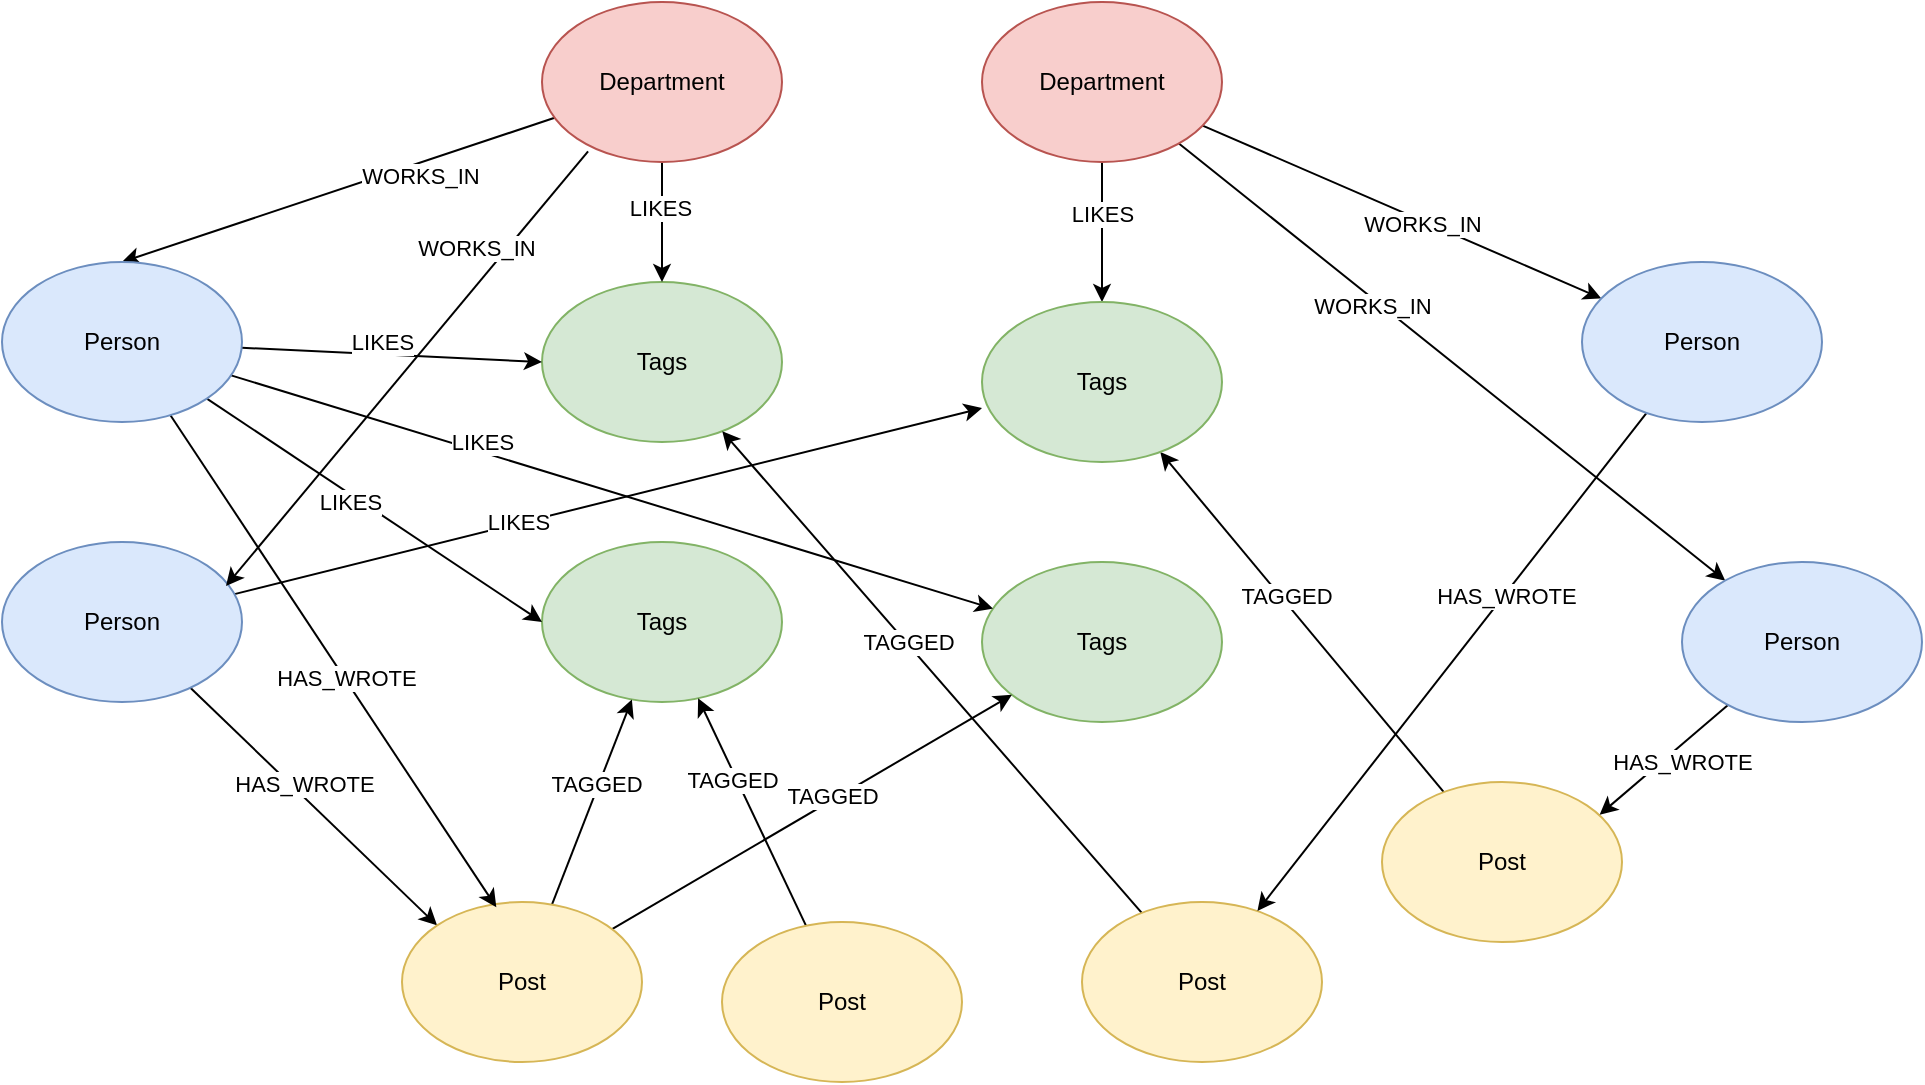 <mxfile version="21.0.6" type="device"><diagram name="Page-1" id="TAV71vLVTkoG3BQzQWC4"><mxGraphModel dx="2022" dy="672" grid="1" gridSize="10" guides="1" tooltips="1" connect="1" arrows="1" fold="1" page="1" pageScale="1" pageWidth="827" pageHeight="1169" math="0" shadow="0"><root><mxCell id="0"/><mxCell id="1" parent="0"/><mxCell id="LHzhzsRVCjXRUHdbDXTf-40" style="rounded=0;orthogonalLoop=1;jettySize=auto;html=1;" edge="1" parent="1" source="LHzhzsRVCjXRUHdbDXTf-10" target="LHzhzsRVCjXRUHdbDXTf-51"><mxGeometry relative="1" as="geometry"/></mxCell><mxCell id="LHzhzsRVCjXRUHdbDXTf-15" style="rounded=0;orthogonalLoop=1;jettySize=auto;html=1;entryX=0;entryY=0.663;entryDx=0;entryDy=0;entryPerimeter=0;" edge="1" parent="1" source="LHzhzsRVCjXRUHdbDXTf-1" target="LHzhzsRVCjXRUHdbDXTf-11"><mxGeometry relative="1" as="geometry"/></mxCell><mxCell id="LHzhzsRVCjXRUHdbDXTf-21" value="LIKES" style="edgeLabel;html=1;align=center;verticalAlign=middle;resizable=0;points=[];" vertex="1" connectable="0" parent="LHzhzsRVCjXRUHdbDXTf-15"><mxGeometry x="-0.245" relative="1" as="geometry"><mxPoint y="-1" as="offset"/></mxGeometry></mxCell><mxCell id="LHzhzsRVCjXRUHdbDXTf-45" style="rounded=0;orthogonalLoop=1;jettySize=auto;html=1;entryX=0;entryY=0;entryDx=0;entryDy=0;" edge="1" parent="1" source="LHzhzsRVCjXRUHdbDXTf-1" target="LHzhzsRVCjXRUHdbDXTf-8"><mxGeometry relative="1" as="geometry"/></mxCell><mxCell id="LHzhzsRVCjXRUHdbDXTf-46" value="HAS_WROTE" style="edgeLabel;html=1;align=center;verticalAlign=middle;resizable=0;points=[];" vertex="1" connectable="0" parent="LHzhzsRVCjXRUHdbDXTf-45"><mxGeometry x="-0.232" relative="1" as="geometry"><mxPoint x="9" y="2" as="offset"/></mxGeometry></mxCell><mxCell id="LHzhzsRVCjXRUHdbDXTf-1" value="Person" style="ellipse;whiteSpace=wrap;html=1;fillColor=#dae8fc;strokeColor=#6c8ebf;" vertex="1" parent="1"><mxGeometry x="-330" y="300" width="120" height="80" as="geometry"/></mxCell><mxCell id="LHzhzsRVCjXRUHdbDXTf-2" value="Tags" style="ellipse;whiteSpace=wrap;html=1;fillColor=#d5e8d4;strokeColor=#82b366;" vertex="1" parent="1"><mxGeometry x="-60" y="300" width="120" height="80" as="geometry"/></mxCell><mxCell id="LHzhzsRVCjXRUHdbDXTf-3" value="Tags" style="ellipse;whiteSpace=wrap;html=1;fillColor=#d5e8d4;strokeColor=#82b366;" vertex="1" parent="1"><mxGeometry x="160" y="310" width="120" height="80" as="geometry"/></mxCell><mxCell id="LHzhzsRVCjXRUHdbDXTf-4" value="Tags" style="ellipse;whiteSpace=wrap;html=1;fillColor=#d5e8d4;strokeColor=#82b366;" vertex="1" parent="1"><mxGeometry x="-60" y="170" width="120" height="80" as="geometry"/></mxCell><mxCell id="LHzhzsRVCjXRUHdbDXTf-29" style="rounded=0;orthogonalLoop=1;jettySize=auto;html=1;" edge="1" parent="1" source="LHzhzsRVCjXRUHdbDXTf-5" target="LHzhzsRVCjXRUHdbDXTf-4"><mxGeometry relative="1" as="geometry"/></mxCell><mxCell id="LHzhzsRVCjXRUHdbDXTf-30" value="TAGGED" style="edgeLabel;html=1;align=center;verticalAlign=middle;resizable=0;points=[];" vertex="1" connectable="0" parent="LHzhzsRVCjXRUHdbDXTf-29"><mxGeometry x="0.121" y="-1" relative="1" as="geometry"><mxPoint as="offset"/></mxGeometry></mxCell><mxCell id="LHzhzsRVCjXRUHdbDXTf-5" value="Post" style="ellipse;whiteSpace=wrap;html=1;fillColor=#fff2cc;strokeColor=#d6b656;" vertex="1" parent="1"><mxGeometry x="210" y="480" width="120" height="80" as="geometry"/></mxCell><mxCell id="LHzhzsRVCjXRUHdbDXTf-31" style="rounded=0;orthogonalLoop=1;jettySize=auto;html=1;" edge="1" parent="1" source="LHzhzsRVCjXRUHdbDXTf-6" target="LHzhzsRVCjXRUHdbDXTf-11"><mxGeometry relative="1" as="geometry"/></mxCell><mxCell id="LHzhzsRVCjXRUHdbDXTf-32" value="TAGGED" style="edgeLabel;html=1;align=center;verticalAlign=middle;resizable=0;points=[];" vertex="1" connectable="0" parent="LHzhzsRVCjXRUHdbDXTf-31"><mxGeometry x="0.145" y="-2" relative="1" as="geometry"><mxPoint as="offset"/></mxGeometry></mxCell><mxCell id="LHzhzsRVCjXRUHdbDXTf-6" value="Post" style="ellipse;whiteSpace=wrap;html=1;fillColor=#fff2cc;strokeColor=#d6b656;" vertex="1" parent="1"><mxGeometry x="360" y="420" width="120" height="80" as="geometry"/></mxCell><mxCell id="LHzhzsRVCjXRUHdbDXTf-33" style="rounded=0;orthogonalLoop=1;jettySize=auto;html=1;" edge="1" parent="1" source="LHzhzsRVCjXRUHdbDXTf-7" target="LHzhzsRVCjXRUHdbDXTf-2"><mxGeometry relative="1" as="geometry"/></mxCell><mxCell id="LHzhzsRVCjXRUHdbDXTf-7" value="Post" style="ellipse;whiteSpace=wrap;html=1;fillColor=#fff2cc;strokeColor=#d6b656;" vertex="1" parent="1"><mxGeometry x="30" y="490" width="120" height="80" as="geometry"/></mxCell><mxCell id="LHzhzsRVCjXRUHdbDXTf-17" style="rounded=0;orthogonalLoop=1;jettySize=auto;html=1;" edge="1" parent="1" source="LHzhzsRVCjXRUHdbDXTf-8" target="LHzhzsRVCjXRUHdbDXTf-2"><mxGeometry relative="1" as="geometry"/></mxCell><mxCell id="LHzhzsRVCjXRUHdbDXTf-26" value="TAGGED" style="edgeLabel;html=1;align=center;verticalAlign=middle;resizable=0;points=[];" vertex="1" connectable="0" parent="LHzhzsRVCjXRUHdbDXTf-17"><mxGeometry x="0.167" y="2" relative="1" as="geometry"><mxPoint as="offset"/></mxGeometry></mxCell><mxCell id="LHzhzsRVCjXRUHdbDXTf-22" style="rounded=0;orthogonalLoop=1;jettySize=auto;html=1;" edge="1" parent="1" source="LHzhzsRVCjXRUHdbDXTf-8" target="LHzhzsRVCjXRUHdbDXTf-3"><mxGeometry relative="1" as="geometry"/></mxCell><mxCell id="LHzhzsRVCjXRUHdbDXTf-27" value="TAGGED" style="edgeLabel;html=1;align=center;verticalAlign=middle;resizable=0;points=[];" vertex="1" connectable="0" parent="LHzhzsRVCjXRUHdbDXTf-22"><mxGeometry x="0.116" y="2" relative="1" as="geometry"><mxPoint x="-1" as="offset"/></mxGeometry></mxCell><mxCell id="LHzhzsRVCjXRUHdbDXTf-8" value="Post" style="ellipse;whiteSpace=wrap;html=1;fillColor=#fff2cc;strokeColor=#d6b656;" vertex="1" parent="1"><mxGeometry x="-130" y="480" width="120" height="80" as="geometry"/></mxCell><mxCell id="LHzhzsRVCjXRUHdbDXTf-36" style="rounded=0;orthogonalLoop=1;jettySize=auto;html=1;entryX=0.5;entryY=0;entryDx=0;entryDy=0;" edge="1" parent="1" source="LHzhzsRVCjXRUHdbDXTf-9" target="LHzhzsRVCjXRUHdbDXTf-12"><mxGeometry relative="1" as="geometry"/></mxCell><mxCell id="LHzhzsRVCjXRUHdbDXTf-37" value="WORKS_IN" style="edgeLabel;html=1;align=center;verticalAlign=middle;resizable=0;points=[];" vertex="1" connectable="0" parent="LHzhzsRVCjXRUHdbDXTf-36"><mxGeometry x="-0.204" y="-1" relative="1" as="geometry"><mxPoint x="19" y="1" as="offset"/></mxGeometry></mxCell><mxCell id="LHzhzsRVCjXRUHdbDXTf-43" style="edgeStyle=orthogonalEdgeStyle;rounded=0;orthogonalLoop=1;jettySize=auto;html=1;entryX=0.5;entryY=0;entryDx=0;entryDy=0;" edge="1" parent="1" source="LHzhzsRVCjXRUHdbDXTf-9" target="LHzhzsRVCjXRUHdbDXTf-4"><mxGeometry relative="1" as="geometry"/></mxCell><mxCell id="LHzhzsRVCjXRUHdbDXTf-44" value="LIKES" style="edgeLabel;html=1;align=center;verticalAlign=middle;resizable=0;points=[];" vertex="1" connectable="0" parent="LHzhzsRVCjXRUHdbDXTf-43"><mxGeometry x="-0.234" y="-1" relative="1" as="geometry"><mxPoint as="offset"/></mxGeometry></mxCell><mxCell id="LHzhzsRVCjXRUHdbDXTf-9" value="Department" style="ellipse;whiteSpace=wrap;html=1;fillColor=#f8cecc;strokeColor=#b85450;" vertex="1" parent="1"><mxGeometry x="-60" y="30" width="120" height="80" as="geometry"/></mxCell><mxCell id="LHzhzsRVCjXRUHdbDXTf-35" style="edgeStyle=orthogonalEdgeStyle;rounded=0;orthogonalLoop=1;jettySize=auto;html=1;entryX=0.5;entryY=0;entryDx=0;entryDy=0;" edge="1" parent="1" source="LHzhzsRVCjXRUHdbDXTf-10" target="LHzhzsRVCjXRUHdbDXTf-11"><mxGeometry relative="1" as="geometry"/></mxCell><mxCell id="LHzhzsRVCjXRUHdbDXTf-42" value="LIKES" style="edgeLabel;html=1;align=center;verticalAlign=middle;resizable=0;points=[];" vertex="1" connectable="0" parent="LHzhzsRVCjXRUHdbDXTf-35"><mxGeometry x="-0.265" relative="1" as="geometry"><mxPoint as="offset"/></mxGeometry></mxCell><mxCell id="LHzhzsRVCjXRUHdbDXTf-55" style="rounded=0;orthogonalLoop=1;jettySize=auto;html=1;" edge="1" parent="1" source="LHzhzsRVCjXRUHdbDXTf-10" target="LHzhzsRVCjXRUHdbDXTf-52"><mxGeometry relative="1" as="geometry"/></mxCell><mxCell id="LHzhzsRVCjXRUHdbDXTf-57" value="WORKS_IN" style="edgeLabel;html=1;align=center;verticalAlign=middle;resizable=0;points=[];" vertex="1" connectable="0" parent="LHzhzsRVCjXRUHdbDXTf-55"><mxGeometry x="-0.279" y="-3" relative="1" as="geometry"><mxPoint as="offset"/></mxGeometry></mxCell><mxCell id="LHzhzsRVCjXRUHdbDXTf-10" value="Department" style="ellipse;whiteSpace=wrap;html=1;fillColor=#f8cecc;strokeColor=#b85450;" vertex="1" parent="1"><mxGeometry x="160" y="30" width="120" height="80" as="geometry"/></mxCell><mxCell id="LHzhzsRVCjXRUHdbDXTf-11" value="Tags" style="ellipse;whiteSpace=wrap;html=1;fillColor=#d5e8d4;strokeColor=#82b366;" vertex="1" parent="1"><mxGeometry x="160" y="180" width="120" height="80" as="geometry"/></mxCell><mxCell id="LHzhzsRVCjXRUHdbDXTf-13" style="rounded=0;orthogonalLoop=1;jettySize=auto;html=1;entryX=0;entryY=0.5;entryDx=0;entryDy=0;" edge="1" parent="1" source="LHzhzsRVCjXRUHdbDXTf-12" target="LHzhzsRVCjXRUHdbDXTf-4"><mxGeometry relative="1" as="geometry"/></mxCell><mxCell id="LHzhzsRVCjXRUHdbDXTf-18" value="LIKES" style="edgeLabel;html=1;align=center;verticalAlign=middle;resizable=0;points=[];" vertex="1" connectable="0" parent="LHzhzsRVCjXRUHdbDXTf-13"><mxGeometry x="-0.214" y="3" relative="1" as="geometry"><mxPoint x="11" y="-3" as="offset"/></mxGeometry></mxCell><mxCell id="LHzhzsRVCjXRUHdbDXTf-14" style="rounded=0;orthogonalLoop=1;jettySize=auto;html=1;entryX=0;entryY=0.5;entryDx=0;entryDy=0;" edge="1" parent="1" source="LHzhzsRVCjXRUHdbDXTf-12" target="LHzhzsRVCjXRUHdbDXTf-2"><mxGeometry relative="1" as="geometry"/></mxCell><mxCell id="LHzhzsRVCjXRUHdbDXTf-20" value="LIKES" style="edgeLabel;html=1;align=center;verticalAlign=middle;resizable=0;points=[];" vertex="1" connectable="0" parent="LHzhzsRVCjXRUHdbDXTf-14"><mxGeometry x="-0.127" y="-3" relative="1" as="geometry"><mxPoint as="offset"/></mxGeometry></mxCell><mxCell id="LHzhzsRVCjXRUHdbDXTf-16" style="rounded=0;orthogonalLoop=1;jettySize=auto;html=1;" edge="1" parent="1" source="LHzhzsRVCjXRUHdbDXTf-12" target="LHzhzsRVCjXRUHdbDXTf-3"><mxGeometry relative="1" as="geometry"/></mxCell><mxCell id="LHzhzsRVCjXRUHdbDXTf-19" value="LIKES" style="edgeLabel;html=1;align=center;verticalAlign=middle;resizable=0;points=[];" vertex="1" connectable="0" parent="LHzhzsRVCjXRUHdbDXTf-16"><mxGeometry x="-0.508" y="-4" relative="1" as="geometry"><mxPoint x="33" y="1" as="offset"/></mxGeometry></mxCell><mxCell id="LHzhzsRVCjXRUHdbDXTf-49" style="rounded=0;orthogonalLoop=1;jettySize=auto;html=1;entryX=0.393;entryY=0.033;entryDx=0;entryDy=0;entryPerimeter=0;" edge="1" parent="1" source="LHzhzsRVCjXRUHdbDXTf-12" target="LHzhzsRVCjXRUHdbDXTf-8"><mxGeometry relative="1" as="geometry"/></mxCell><mxCell id="LHzhzsRVCjXRUHdbDXTf-50" value="HAS_WROTE" style="edgeLabel;html=1;align=center;verticalAlign=middle;resizable=0;points=[];" vertex="1" connectable="0" parent="LHzhzsRVCjXRUHdbDXTf-49"><mxGeometry x="0.068" y="1" relative="1" as="geometry"><mxPoint as="offset"/></mxGeometry></mxCell><mxCell id="LHzhzsRVCjXRUHdbDXTf-12" value="Person" style="ellipse;whiteSpace=wrap;html=1;fillColor=#dae8fc;strokeColor=#6c8ebf;" vertex="1" parent="1"><mxGeometry x="-330" y="160" width="120" height="80" as="geometry"/></mxCell><mxCell id="LHzhzsRVCjXRUHdbDXTf-34" value="TAGGED" style="edgeLabel;html=1;align=center;verticalAlign=middle;resizable=0;points=[];" vertex="1" connectable="0" parent="1"><mxGeometry x="90.001" y="420.005" as="geometry"><mxPoint x="-55" y="-1" as="offset"/></mxGeometry></mxCell><mxCell id="LHzhzsRVCjXRUHdbDXTf-60" style="rounded=0;orthogonalLoop=1;jettySize=auto;html=1;" edge="1" parent="1" source="LHzhzsRVCjXRUHdbDXTf-51" target="LHzhzsRVCjXRUHdbDXTf-5"><mxGeometry relative="1" as="geometry"/></mxCell><mxCell id="LHzhzsRVCjXRUHdbDXTf-61" value="HAS_WROTE" style="edgeLabel;html=1;align=center;verticalAlign=middle;resizable=0;points=[];" vertex="1" connectable="0" parent="LHzhzsRVCjXRUHdbDXTf-60"><mxGeometry x="-0.27" y="1" relative="1" as="geometry"><mxPoint as="offset"/></mxGeometry></mxCell><mxCell id="LHzhzsRVCjXRUHdbDXTf-51" value="Person" style="ellipse;whiteSpace=wrap;html=1;fillColor=#dae8fc;strokeColor=#6c8ebf;" vertex="1" parent="1"><mxGeometry x="460" y="160" width="120" height="80" as="geometry"/></mxCell><mxCell id="LHzhzsRVCjXRUHdbDXTf-58" style="rounded=0;orthogonalLoop=1;jettySize=auto;html=1;entryX=0.907;entryY=0.204;entryDx=0;entryDy=0;entryPerimeter=0;" edge="1" parent="1" source="LHzhzsRVCjXRUHdbDXTf-52" target="LHzhzsRVCjXRUHdbDXTf-6"><mxGeometry relative="1" as="geometry"/></mxCell><mxCell id="LHzhzsRVCjXRUHdbDXTf-59" value="HAS_WROTE" style="edgeLabel;html=1;align=center;verticalAlign=middle;resizable=0;points=[];" vertex="1" connectable="0" parent="LHzhzsRVCjXRUHdbDXTf-58"><mxGeometry x="-0.475" y="3" relative="1" as="geometry"><mxPoint x="-8" y="12" as="offset"/></mxGeometry></mxCell><mxCell id="LHzhzsRVCjXRUHdbDXTf-52" value="Person" style="ellipse;whiteSpace=wrap;html=1;fillColor=#dae8fc;strokeColor=#6c8ebf;" vertex="1" parent="1"><mxGeometry x="510" y="310" width="120" height="80" as="geometry"/></mxCell><mxCell id="LHzhzsRVCjXRUHdbDXTf-53" style="rounded=0;orthogonalLoop=1;jettySize=auto;html=1;entryX=1;entryY=0;entryDx=0;entryDy=0;exitX=0.192;exitY=0.933;exitDx=0;exitDy=0;exitPerimeter=0;" edge="1" parent="1" source="LHzhzsRVCjXRUHdbDXTf-9"><mxGeometry relative="1" as="geometry"><mxPoint x="183" y="105" as="sourcePoint"/><mxPoint x="-218" y="322" as="targetPoint"/></mxGeometry></mxCell><mxCell id="LHzhzsRVCjXRUHdbDXTf-54" value="WORKS_IN" style="edgeLabel;html=1;align=center;verticalAlign=middle;resizable=0;points=[];" vertex="1" connectable="0" parent="LHzhzsRVCjXRUHdbDXTf-53"><mxGeometry x="-0.573" y="2" relative="1" as="geometry"><mxPoint x="-19" as="offset"/></mxGeometry></mxCell><mxCell id="LHzhzsRVCjXRUHdbDXTf-56" value="WORKS_IN" style="edgeLabel;html=1;align=center;verticalAlign=middle;resizable=0;points=[];" vertex="1" connectable="0" parent="1"><mxGeometry x="380.0" y="140.47" as="geometry"/></mxCell></root></mxGraphModel></diagram></mxfile>